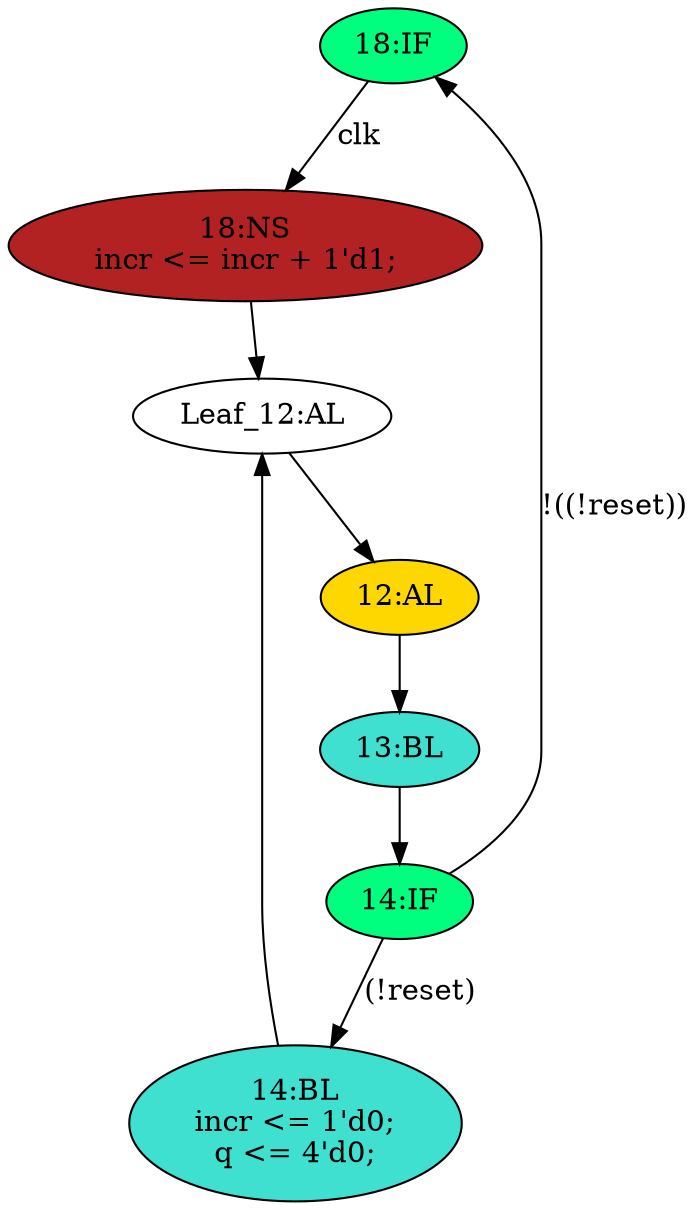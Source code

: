 strict digraph "compose( ,  )" {
	node [label="\N"];
	"18:IF"	[ast="<pyverilog.vparser.ast.IfStatement object at 0x7ff578ece290>",
		fillcolor=springgreen,
		label="18:IF",
		statements="[]",
		style=filled,
		typ=IfStatement];
	"18:NS"	[ast="<pyverilog.vparser.ast.NonblockingSubstitution object at 0x7ff578f31550>",
		fillcolor=firebrick,
		label="18:NS
incr <= incr + 1'd1;",
		statements="[<pyverilog.vparser.ast.NonblockingSubstitution object at 0x7ff578f31550>]",
		style=filled,
		typ=NonblockingSubstitution];
	"18:IF" -> "18:NS"	[cond="['clk']",
		label=clk,
		lineno=18];
	"14:BL"	[ast="<pyverilog.vparser.ast.Block object at 0x7ff578ed6bd0>",
		fillcolor=turquoise,
		label="14:BL
incr <= 1'd0;
q <= 4'd0;",
		statements="[<pyverilog.vparser.ast.NonblockingSubstitution object at 0x7ff578f23110>, <pyverilog.vparser.ast.NonblockingSubstitution object \
at 0x7ff578f23e10>]",
		style=filled,
		typ=Block];
	"Leaf_12:AL"	[def_var="['q', 'incr']",
		label="Leaf_12:AL"];
	"14:BL" -> "Leaf_12:AL"	[cond="[]",
		lineno=None];
	"18:NS" -> "Leaf_12:AL"	[cond="[]",
		lineno=None];
	"13:BL"	[ast="<pyverilog.vparser.ast.Block object at 0x7ff578f371d0>",
		fillcolor=turquoise,
		label="13:BL",
		statements="[]",
		style=filled,
		typ=Block];
	"14:IF"	[ast="<pyverilog.vparser.ast.IfStatement object at 0x7ff578f23210>",
		fillcolor=springgreen,
		label="14:IF",
		statements="[]",
		style=filled,
		typ=IfStatement];
	"13:BL" -> "14:IF"	[cond="[]",
		lineno=None];
	"14:IF" -> "18:IF"	[cond="['reset']",
		label="!((!reset))",
		lineno=14];
	"14:IF" -> "14:BL"	[cond="['reset']",
		label="(!reset)",
		lineno=14];
	"12:AL"	[ast="<pyverilog.vparser.ast.Always object at 0x7ff578fb5790>",
		clk_sens=True,
		fillcolor=gold,
		label="12:AL",
		sens="['clk', 'reset']",
		statements="[]",
		style=filled,
		typ=Always,
		use_var="['reset', 'incr', 'clk']"];
	"12:AL" -> "13:BL"	[cond="[]",
		lineno=None];
	"Leaf_12:AL" -> "12:AL";
}

